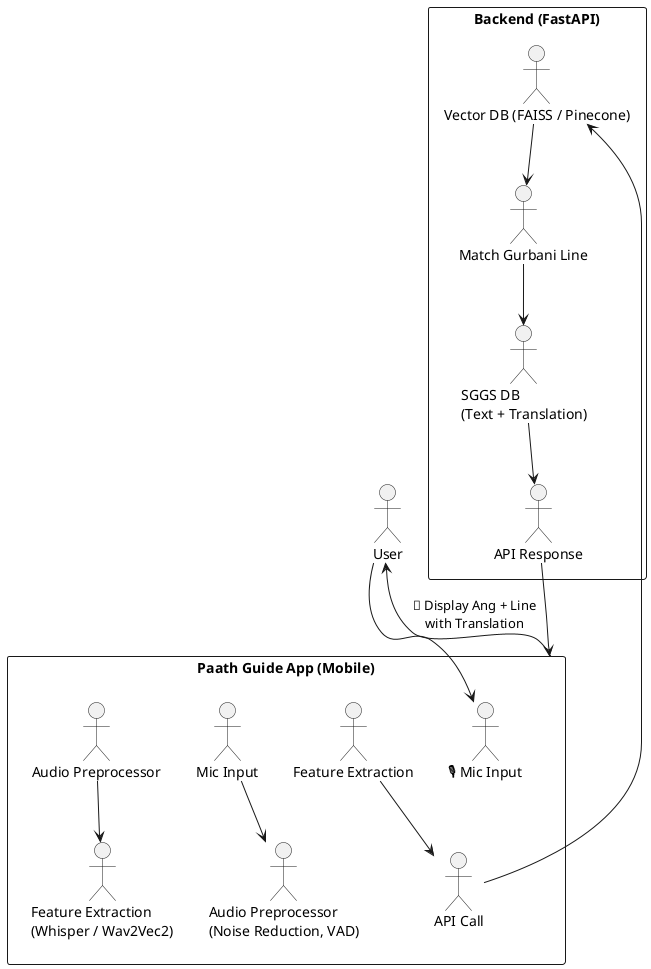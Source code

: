 @startuml architecture
actor User

rectangle "Paath Guide App (Mobile)" {
  User --> "🎙️ Mic Input"
  "Mic Input" --> "Audio Preprocessor\n(Noise Reduction, VAD)"
  "Audio Preprocessor" --> "Feature Extraction\n(Whisper / Wav2Vec2)"
  "Feature Extraction" --> "API Call"
}

rectangle "Backend (FastAPI)" {
  "API Call" --> "Vector DB (FAISS / Pinecone)"
  "Vector DB (FAISS / Pinecone)" --> "Match Gurbani Line"
  "Match Gurbani Line" --> "SGGS DB\n(Text + Translation)"
  "SGGS DB\n(Text + Translation)" --> "API Response"
}

"API Response" --> "Paath Guide App (Mobile)"
"Paath Guide App (Mobile)" --> User : "📖 Display Ang + Line\nwith Translation"
@enduml
